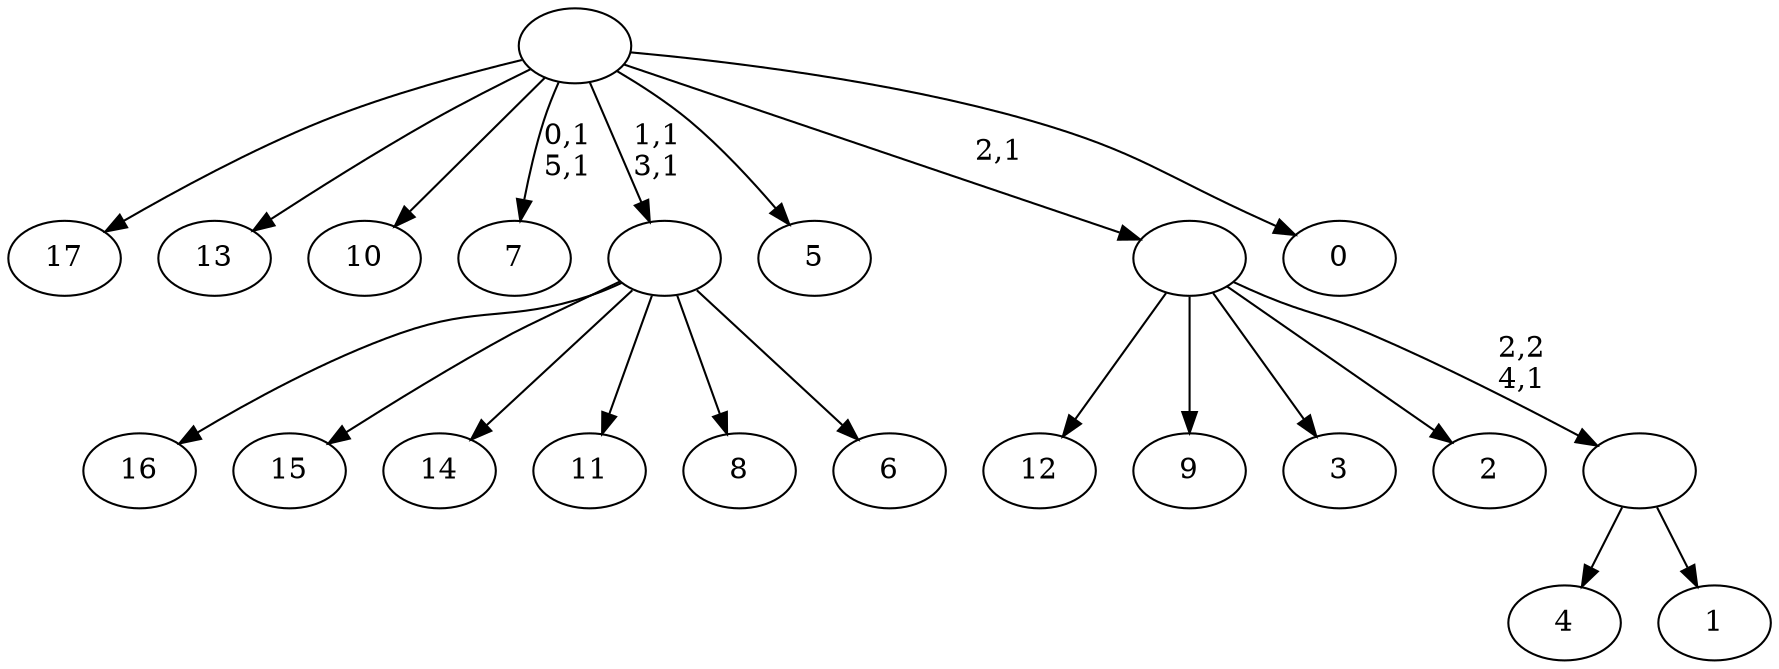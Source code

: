 digraph T {
	24 [label="17"]
	23 [label="16"]
	22 [label="15"]
	21 [label="14"]
	20 [label="13"]
	19 [label="12"]
	18 [label="11"]
	17 [label="10"]
	16 [label="9"]
	15 [label="8"]
	14 [label="7"]
	11 [label="6"]
	10 [label=""]
	8 [label="5"]
	7 [label="4"]
	6 [label="3"]
	5 [label="2"]
	4 [label="1"]
	3 [label=""]
	2 [label=""]
	1 [label="0"]
	0 [label=""]
	10 -> 23 [label=""]
	10 -> 22 [label=""]
	10 -> 21 [label=""]
	10 -> 18 [label=""]
	10 -> 15 [label=""]
	10 -> 11 [label=""]
	3 -> 7 [label=""]
	3 -> 4 [label=""]
	2 -> 19 [label=""]
	2 -> 16 [label=""]
	2 -> 6 [label=""]
	2 -> 5 [label=""]
	2 -> 3 [label="2,2\n4,1"]
	0 -> 10 [label="1,1\n3,1"]
	0 -> 14 [label="0,1\n5,1"]
	0 -> 24 [label=""]
	0 -> 20 [label=""]
	0 -> 17 [label=""]
	0 -> 8 [label=""]
	0 -> 2 [label="2,1"]
	0 -> 1 [label=""]
}
